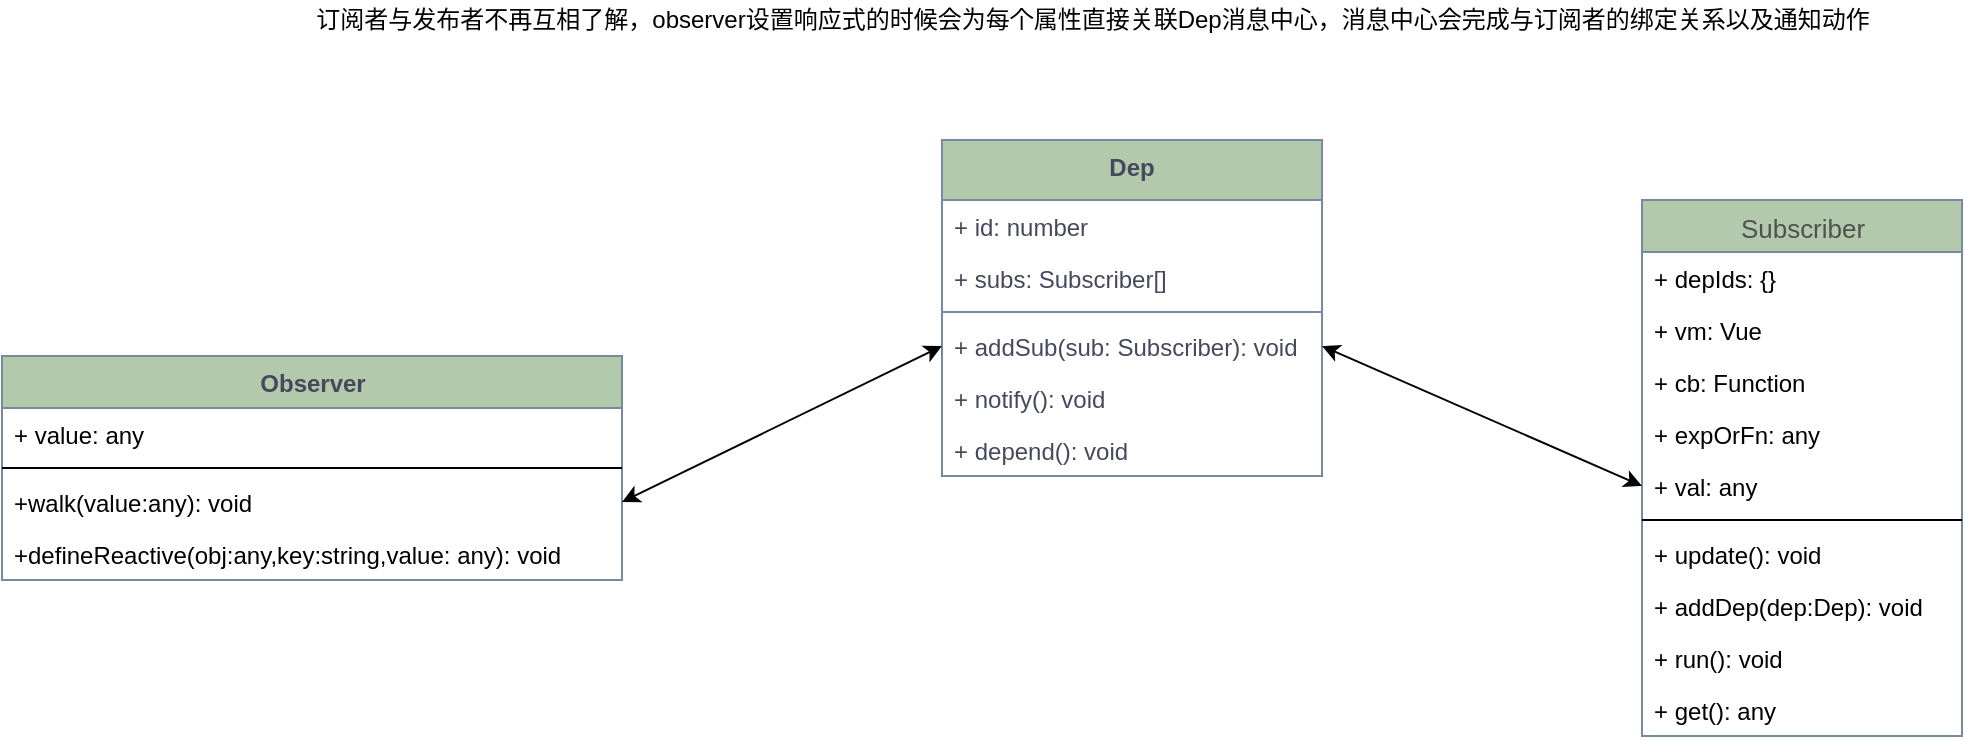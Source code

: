 <mxfile version="14.4.9" type="github">
  <diagram id="C5RBs43oDa-KdzZeNtuy" name="Page-1">
    <mxGraphModel dx="1438" dy="580" grid="1" gridSize="10" guides="1" tooltips="1" connect="1" arrows="1" fold="1" page="0" pageScale="1" pageWidth="827" pageHeight="1169" background="none" math="0" shadow="0">
      <root>
        <mxCell id="WIyWlLk6GJQsqaUBKTNV-0" />
        <mxCell id="WIyWlLk6GJQsqaUBKTNV-1" parent="WIyWlLk6GJQsqaUBKTNV-0" />
        <mxCell id="zyd2LR6XM1JmDPDbNsF9-0" value="Dep" style="swimlane;fontStyle=1;align=center;verticalAlign=top;childLayout=stackLayout;horizontal=1;startSize=30;horizontalStack=0;resizeParent=1;resizeParentMax=0;resizeLast=0;collapsible=1;marginBottom=0;fillColor=#B2C9AB;strokeColor=#788AA3;fontColor=#46495D;glass=0;rounded=0;shadow=0;sketch=0;html=1;whiteSpace=wrap;labelBorderColor=none;labelBackgroundColor=none;" parent="WIyWlLk6GJQsqaUBKTNV-1" vertex="1">
          <mxGeometry x="290" y="110" width="190" height="168" as="geometry">
            <mxRectangle x="360" y="140" width="60" height="30" as="alternateBounds" />
          </mxGeometry>
        </mxCell>
        <mxCell id="zyd2LR6XM1JmDPDbNsF9-1" value="+ id: number" style="text;strokeColor=none;fillColor=none;align=left;verticalAlign=top;spacingLeft=4;spacingRight=4;overflow=hidden;rotatable=0;points=[[0,0.5],[1,0.5]];portConstraint=eastwest;fontColor=#46495D;" parent="zyd2LR6XM1JmDPDbNsF9-0" vertex="1">
          <mxGeometry y="30" width="190" height="26" as="geometry" />
        </mxCell>
        <mxCell id="4-hrdvZHv2n_75As42DR-2" value="+ subs: Subscriber[]" style="text;strokeColor=none;fillColor=none;align=left;verticalAlign=top;spacingLeft=4;spacingRight=4;overflow=hidden;rotatable=0;points=[[0,0.5],[1,0.5]];portConstraint=eastwest;fontColor=#46495D;" parent="zyd2LR6XM1JmDPDbNsF9-0" vertex="1">
          <mxGeometry y="56" width="190" height="26" as="geometry" />
        </mxCell>
        <mxCell id="zyd2LR6XM1JmDPDbNsF9-2" value="" style="line;strokeWidth=1;fillColor=none;align=left;verticalAlign=middle;spacingTop=-1;spacingLeft=3;spacingRight=3;rotatable=0;labelPosition=right;points=[];portConstraint=eastwest;strokeColor=#788AA3;fontColor=#46495D;" parent="zyd2LR6XM1JmDPDbNsF9-0" vertex="1">
          <mxGeometry y="82" width="190" height="8" as="geometry" />
        </mxCell>
        <mxCell id="zyd2LR6XM1JmDPDbNsF9-3" value="+ addSub(sub: Subscriber): void" style="text;strokeColor=none;fillColor=none;align=left;verticalAlign=top;spacingLeft=4;spacingRight=4;overflow=hidden;rotatable=0;points=[[0,0.5],[1,0.5]];portConstraint=eastwest;fontColor=#46495D;" parent="zyd2LR6XM1JmDPDbNsF9-0" vertex="1">
          <mxGeometry y="90" width="190" height="26" as="geometry" />
        </mxCell>
        <mxCell id="4-hrdvZHv2n_75As42DR-5" value="+ notify(): void" style="text;strokeColor=none;fillColor=none;align=left;verticalAlign=top;spacingLeft=4;spacingRight=4;overflow=hidden;rotatable=0;points=[[0,0.5],[1,0.5]];portConstraint=eastwest;fontColor=#46495D;" parent="zyd2LR6XM1JmDPDbNsF9-0" vertex="1">
          <mxGeometry y="116" width="190" height="26" as="geometry" />
        </mxCell>
        <mxCell id="4-hrdvZHv2n_75As42DR-6" value="+ depend(): void" style="text;strokeColor=none;fillColor=none;align=left;verticalAlign=top;spacingLeft=4;spacingRight=4;overflow=hidden;rotatable=0;points=[[0,0.5],[1,0.5]];portConstraint=eastwest;fontColor=#46495D;" parent="zyd2LR6XM1JmDPDbNsF9-0" vertex="1">
          <mxGeometry y="142" width="190" height="26" as="geometry" />
        </mxCell>
        <mxCell id="4-hrdvZHv2n_75As42DR-7" value="&lt;span style=&quot;color: rgb(80 , 80 , 80) ; font-family: , , &amp;#34;segoe ui&amp;#34; , &amp;#34;roboto&amp;#34; , &amp;#34;ubuntu&amp;#34; , &amp;#34;cantarell&amp;#34; , &amp;#34;noto sans&amp;#34; , sans-serif , &amp;#34;blinkmacsystemfont&amp;#34; , &amp;#34;helvetica neue&amp;#34; , &amp;#34;pingfang sc&amp;#34; , &amp;#34;hiragino sans gb&amp;#34; , &amp;#34;microsoft yahei&amp;#34; , &amp;#34;arial&amp;#34; ; font-size: 12.996px ; font-weight: 400&quot;&gt;Subscriber&lt;/span&gt;" style="swimlane;fontStyle=1;align=center;verticalAlign=top;childLayout=stackLayout;horizontal=1;startSize=26;horizontalStack=0;resizeParent=1;resizeParentMax=0;resizeLast=0;collapsible=1;marginBottom=0;rounded=0;shadow=0;glass=0;labelBackgroundColor=none;sketch=0;strokeColor=#788AA3;fillColor=#B2C9AB;fontColor=#46495D;html=1;" parent="WIyWlLk6GJQsqaUBKTNV-1" vertex="1">
          <mxGeometry x="640" y="140" width="160" height="268" as="geometry">
            <mxRectangle x="640" y="140" width="80" height="26" as="alternateBounds" />
          </mxGeometry>
        </mxCell>
        <mxCell id="4-hrdvZHv2n_75As42DR-8" value="+ depIds: {}" style="text;strokeColor=none;fillColor=none;align=left;verticalAlign=top;spacingLeft=4;spacingRight=4;overflow=hidden;rotatable=0;points=[[0,0.5],[1,0.5]];portConstraint=eastwest;" parent="4-hrdvZHv2n_75As42DR-7" vertex="1">
          <mxGeometry y="26" width="160" height="26" as="geometry" />
        </mxCell>
        <mxCell id="4-hrdvZHv2n_75As42DR-12" value="+ vm: Vue" style="text;strokeColor=none;fillColor=none;align=left;verticalAlign=top;spacingLeft=4;spacingRight=4;overflow=hidden;rotatable=0;points=[[0,0.5],[1,0.5]];portConstraint=eastwest;" parent="4-hrdvZHv2n_75As42DR-7" vertex="1">
          <mxGeometry y="52" width="160" height="26" as="geometry" />
        </mxCell>
        <mxCell id="4-hrdvZHv2n_75As42DR-13" value="+ cb: Function" style="text;strokeColor=none;fillColor=none;align=left;verticalAlign=top;spacingLeft=4;spacingRight=4;overflow=hidden;rotatable=0;points=[[0,0.5],[1,0.5]];portConstraint=eastwest;" parent="4-hrdvZHv2n_75As42DR-7" vertex="1">
          <mxGeometry y="78" width="160" height="26" as="geometry" />
        </mxCell>
        <mxCell id="4-hrdvZHv2n_75As42DR-14" value="+ expOrFn: any" style="text;strokeColor=none;fillColor=none;align=left;verticalAlign=top;spacingLeft=4;spacingRight=4;overflow=hidden;rotatable=0;points=[[0,0.5],[1,0.5]];portConstraint=eastwest;" parent="4-hrdvZHv2n_75As42DR-7" vertex="1">
          <mxGeometry y="104" width="160" height="26" as="geometry" />
        </mxCell>
        <mxCell id="4-hrdvZHv2n_75As42DR-15" value="+ val: any" style="text;strokeColor=none;fillColor=none;align=left;verticalAlign=top;spacingLeft=4;spacingRight=4;overflow=hidden;rotatable=0;points=[[0,0.5],[1,0.5]];portConstraint=eastwest;" parent="4-hrdvZHv2n_75As42DR-7" vertex="1">
          <mxGeometry y="130" width="160" height="26" as="geometry" />
        </mxCell>
        <mxCell id="4-hrdvZHv2n_75As42DR-9" value="" style="line;strokeWidth=1;fillColor=none;align=left;verticalAlign=middle;spacingTop=-1;spacingLeft=3;spacingRight=3;rotatable=0;labelPosition=right;points=[];portConstraint=eastwest;" parent="4-hrdvZHv2n_75As42DR-7" vertex="1">
          <mxGeometry y="156" width="160" height="8" as="geometry" />
        </mxCell>
        <mxCell id="4-hrdvZHv2n_75As42DR-10" value="+ update(): void" style="text;strokeColor=none;fillColor=none;align=left;verticalAlign=top;spacingLeft=4;spacingRight=4;overflow=hidden;rotatable=0;points=[[0,0.5],[1,0.5]];portConstraint=eastwest;" parent="4-hrdvZHv2n_75As42DR-7" vertex="1">
          <mxGeometry y="164" width="160" height="26" as="geometry" />
        </mxCell>
        <mxCell id="4-hrdvZHv2n_75As42DR-16" value="+ addDep(dep:Dep): void" style="text;strokeColor=none;fillColor=none;align=left;verticalAlign=top;spacingLeft=4;spacingRight=4;overflow=hidden;rotatable=0;points=[[0,0.5],[1,0.5]];portConstraint=eastwest;" parent="4-hrdvZHv2n_75As42DR-7" vertex="1">
          <mxGeometry y="190" width="160" height="26" as="geometry" />
        </mxCell>
        <mxCell id="4-hrdvZHv2n_75As42DR-17" value="+ run(): void" style="text;strokeColor=none;fillColor=none;align=left;verticalAlign=top;spacingLeft=4;spacingRight=4;overflow=hidden;rotatable=0;points=[[0,0.5],[1,0.5]];portConstraint=eastwest;" parent="4-hrdvZHv2n_75As42DR-7" vertex="1">
          <mxGeometry y="216" width="160" height="26" as="geometry" />
        </mxCell>
        <mxCell id="4-hrdvZHv2n_75As42DR-18" value="+ get(): any" style="text;strokeColor=none;fillColor=none;align=left;verticalAlign=top;spacingLeft=4;spacingRight=4;overflow=hidden;rotatable=0;points=[[0,0.5],[1,0.5]];portConstraint=eastwest;" parent="4-hrdvZHv2n_75As42DR-7" vertex="1">
          <mxGeometry y="242" width="160" height="26" as="geometry" />
        </mxCell>
        <mxCell id="4-hrdvZHv2n_75As42DR-19" value="Observer" style="swimlane;fontStyle=1;align=center;verticalAlign=top;childLayout=stackLayout;horizontal=1;startSize=26;horizontalStack=0;resizeParent=1;resizeParentMax=0;resizeLast=0;collapsible=1;marginBottom=0;rounded=0;shadow=0;glass=0;labelBackgroundColor=none;sketch=0;strokeColor=#788AA3;fillColor=#B2C9AB;fontColor=#46495D;html=1;" parent="WIyWlLk6GJQsqaUBKTNV-1" vertex="1">
          <mxGeometry x="-180" y="218" width="310" height="112" as="geometry" />
        </mxCell>
        <mxCell id="4-hrdvZHv2n_75As42DR-20" value="+ value: any" style="text;strokeColor=none;fillColor=none;align=left;verticalAlign=top;spacingLeft=4;spacingRight=4;overflow=hidden;rotatable=0;points=[[0,0.5],[1,0.5]];portConstraint=eastwest;" parent="4-hrdvZHv2n_75As42DR-19" vertex="1">
          <mxGeometry y="26" width="310" height="26" as="geometry" />
        </mxCell>
        <mxCell id="4-hrdvZHv2n_75As42DR-21" value="" style="line;strokeWidth=1;fillColor=none;align=left;verticalAlign=middle;spacingTop=-1;spacingLeft=3;spacingRight=3;rotatable=0;labelPosition=right;points=[];portConstraint=eastwest;" parent="4-hrdvZHv2n_75As42DR-19" vertex="1">
          <mxGeometry y="52" width="310" height="8" as="geometry" />
        </mxCell>
        <mxCell id="4-hrdvZHv2n_75As42DR-22" value="+walk(value:any): void" style="text;strokeColor=none;fillColor=none;align=left;verticalAlign=top;spacingLeft=4;spacingRight=4;overflow=hidden;rotatable=0;points=[[0,0.5],[1,0.5]];portConstraint=eastwest;" parent="4-hrdvZHv2n_75As42DR-19" vertex="1">
          <mxGeometry y="60" width="310" height="26" as="geometry" />
        </mxCell>
        <mxCell id="l7Q4dIdoMnvIBxJqgbi5-0" value="+defineReactive(obj:any,key:string,value: any): void" style="text;strokeColor=none;fillColor=none;align=left;verticalAlign=top;spacingLeft=4;spacingRight=4;overflow=hidden;rotatable=0;points=[[0,0.5],[1,0.5]];portConstraint=eastwest;" parent="4-hrdvZHv2n_75As42DR-19" vertex="1">
          <mxGeometry y="86" width="310" height="26" as="geometry" />
        </mxCell>
        <mxCell id="l7Q4dIdoMnvIBxJqgbi5-1" value="" style="endArrow=classic;startArrow=classic;html=1;entryX=0;entryY=0.5;entryDx=0;entryDy=0;exitX=1;exitY=0.5;exitDx=0;exitDy=0;" parent="WIyWlLk6GJQsqaUBKTNV-1" source="4-hrdvZHv2n_75As42DR-22" target="zyd2LR6XM1JmDPDbNsF9-3" edge="1">
          <mxGeometry width="50" height="50" relative="1" as="geometry">
            <mxPoint x="230" y="420" as="sourcePoint" />
            <mxPoint x="280" y="370" as="targetPoint" />
          </mxGeometry>
        </mxCell>
        <mxCell id="l7Q4dIdoMnvIBxJqgbi5-2" value="" style="endArrow=classic;startArrow=classic;html=1;entryX=0;entryY=0.5;entryDx=0;entryDy=0;exitX=1;exitY=0.5;exitDx=0;exitDy=0;" parent="WIyWlLk6GJQsqaUBKTNV-1" source="zyd2LR6XM1JmDPDbNsF9-3" target="4-hrdvZHv2n_75As42DR-15" edge="1">
          <mxGeometry width="50" height="50" relative="1" as="geometry">
            <mxPoint x="-70" y="510" as="sourcePoint" />
            <mxPoint x="-20" y="460" as="targetPoint" />
          </mxGeometry>
        </mxCell>
        <mxCell id="l7Q4dIdoMnvIBxJqgbi5-3" value="订阅者与发布者不再互相了解，observer设置响应式的时候会为每个属性直接关联Dep消息中心，消息中心会完成与订阅者的绑定关系以及通知动作" style="text;html=1;align=center;verticalAlign=middle;resizable=0;points=[];autosize=1;" parent="WIyWlLk6GJQsqaUBKTNV-1" vertex="1">
          <mxGeometry x="-30" y="40" width="790" height="20" as="geometry" />
        </mxCell>
      </root>
    </mxGraphModel>
  </diagram>
</mxfile>

